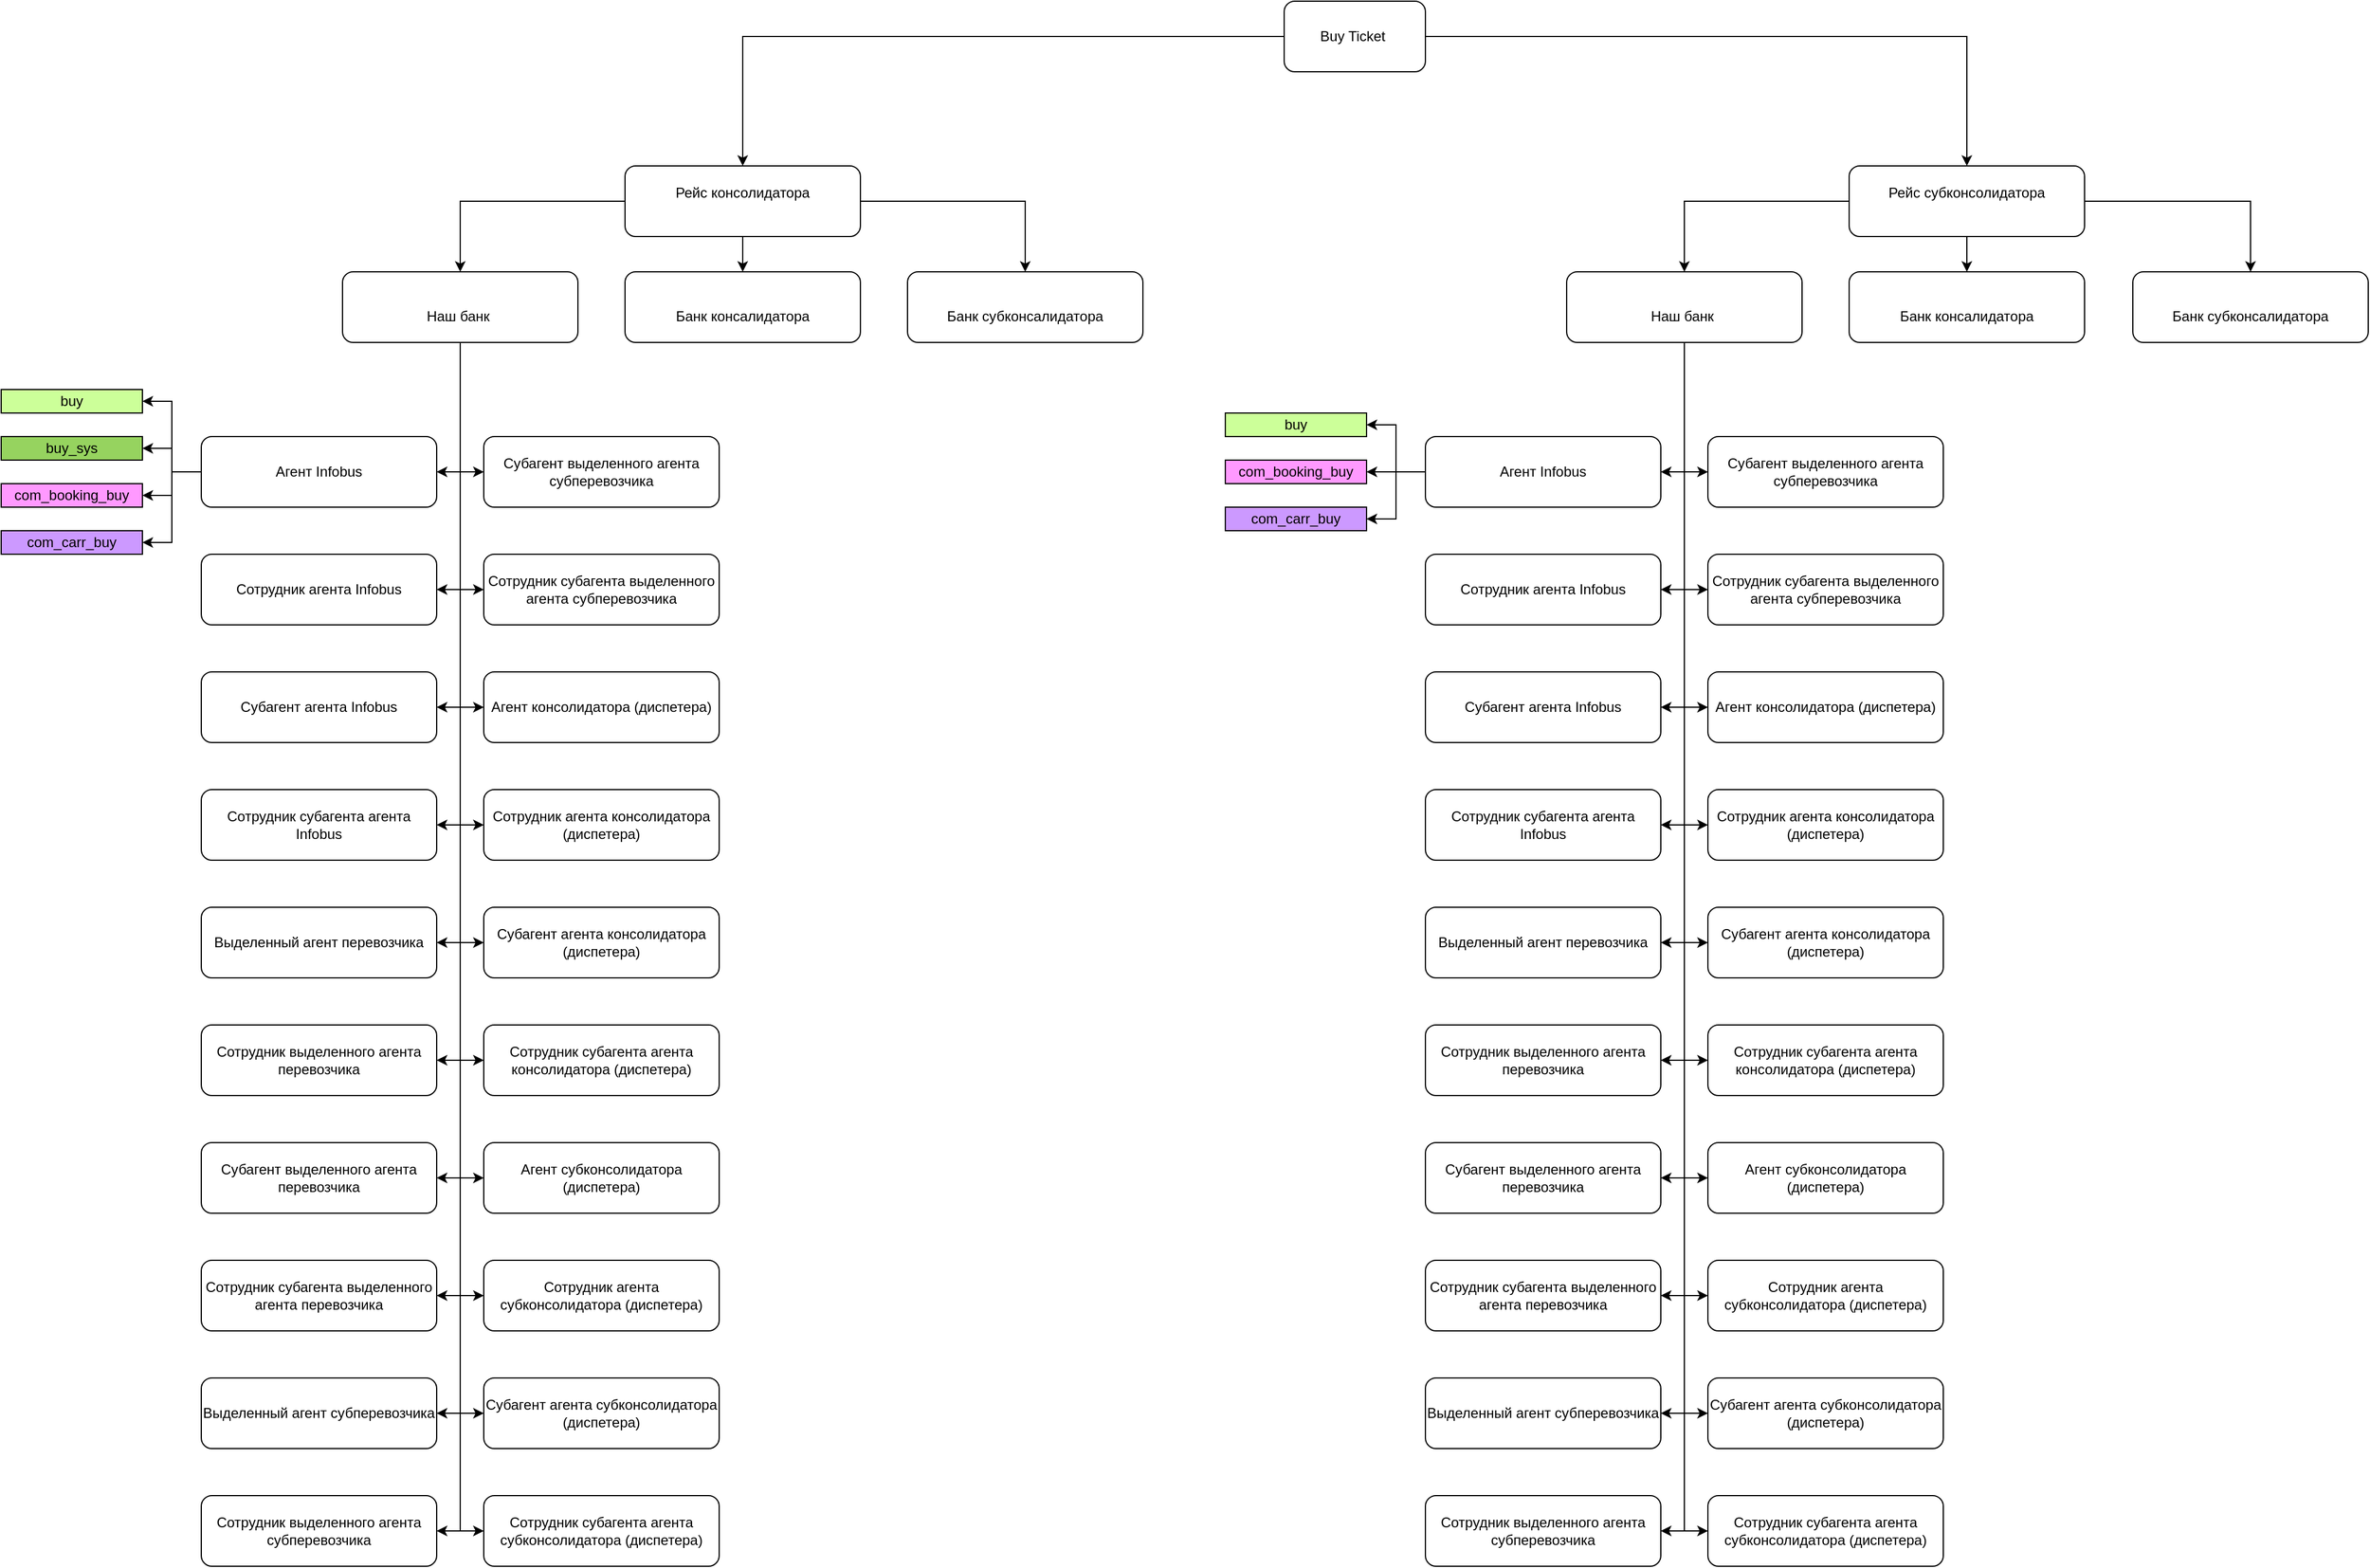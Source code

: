 <mxfile version="26.0.14">
  <diagram id="c8SwogBG_LEO4rgNoQTE" name="Page-1">
    <mxGraphModel dx="3023" dy="2521" grid="1" gridSize="10" guides="1" tooltips="1" connect="1" arrows="1" fold="1" page="1" pageScale="1" pageWidth="827" pageHeight="1169" math="0" shadow="0">
      <root>
        <mxCell id="0" />
        <mxCell id="1" parent="0" />
        <mxCell id="YZYH5bV6EjjOcGXDf1B5-31" style="edgeStyle=orthogonalEdgeStyle;rounded=0;orthogonalLoop=1;jettySize=auto;html=1;entryX=1;entryY=0.5;entryDx=0;entryDy=0;" parent="1" source="2" target="3" edge="1">
          <mxGeometry relative="1" as="geometry" />
        </mxCell>
        <mxCell id="YZYH5bV6EjjOcGXDf1B5-32" style="edgeStyle=orthogonalEdgeStyle;rounded=0;orthogonalLoop=1;jettySize=auto;html=1;entryX=0;entryY=0.5;entryDx=0;entryDy=0;" parent="1" source="2" target="12" edge="1">
          <mxGeometry relative="1" as="geometry" />
        </mxCell>
        <mxCell id="YZYH5bV6EjjOcGXDf1B5-33" style="edgeStyle=orthogonalEdgeStyle;rounded=0;orthogonalLoop=1;jettySize=auto;html=1;entryX=1;entryY=0.5;entryDx=0;entryDy=0;" parent="1" source="2" target="4" edge="1">
          <mxGeometry relative="1" as="geometry" />
        </mxCell>
        <mxCell id="YZYH5bV6EjjOcGXDf1B5-34" style="edgeStyle=orthogonalEdgeStyle;rounded=0;orthogonalLoop=1;jettySize=auto;html=1;entryX=0;entryY=0.5;entryDx=0;entryDy=0;" parent="1" source="2" target="13" edge="1">
          <mxGeometry relative="1" as="geometry" />
        </mxCell>
        <mxCell id="YZYH5bV6EjjOcGXDf1B5-35" style="edgeStyle=orthogonalEdgeStyle;rounded=0;orthogonalLoop=1;jettySize=auto;html=1;entryX=1;entryY=0.5;entryDx=0;entryDy=0;" parent="1" source="2" target="YZYH5bV6EjjOcGXDf1B5-29" edge="1">
          <mxGeometry relative="1" as="geometry" />
        </mxCell>
        <mxCell id="YZYH5bV6EjjOcGXDf1B5-36" style="edgeStyle=orthogonalEdgeStyle;rounded=0;orthogonalLoop=1;jettySize=auto;html=1;entryX=0;entryY=0.5;entryDx=0;entryDy=0;" parent="1" source="2" target="14" edge="1">
          <mxGeometry relative="1" as="geometry" />
        </mxCell>
        <mxCell id="YZYH5bV6EjjOcGXDf1B5-37" style="edgeStyle=orthogonalEdgeStyle;rounded=0;orthogonalLoop=1;jettySize=auto;html=1;entryX=1;entryY=0.5;entryDx=0;entryDy=0;" parent="1" source="2" target="11" edge="1">
          <mxGeometry relative="1" as="geometry" />
        </mxCell>
        <mxCell id="YZYH5bV6EjjOcGXDf1B5-38" style="edgeStyle=orthogonalEdgeStyle;rounded=0;orthogonalLoop=1;jettySize=auto;html=1;entryX=1;entryY=0.5;entryDx=0;entryDy=0;" parent="1" source="2" target="5" edge="1">
          <mxGeometry relative="1" as="geometry" />
        </mxCell>
        <mxCell id="YZYH5bV6EjjOcGXDf1B5-39" style="edgeStyle=orthogonalEdgeStyle;rounded=0;orthogonalLoop=1;jettySize=auto;html=1;entryX=1;entryY=0.5;entryDx=0;entryDy=0;" parent="1" source="2" target="6" edge="1">
          <mxGeometry relative="1" as="geometry" />
        </mxCell>
        <mxCell id="YZYH5bV6EjjOcGXDf1B5-40" style="edgeStyle=orthogonalEdgeStyle;rounded=0;orthogonalLoop=1;jettySize=auto;html=1;entryX=0;entryY=0.5;entryDx=0;entryDy=0;" parent="1" source="2" target="15" edge="1">
          <mxGeometry relative="1" as="geometry" />
        </mxCell>
        <mxCell id="YZYH5bV6EjjOcGXDf1B5-41" style="edgeStyle=orthogonalEdgeStyle;rounded=0;orthogonalLoop=1;jettySize=auto;html=1;entryX=0;entryY=0.5;entryDx=0;entryDy=0;" parent="1" source="2" target="16" edge="1">
          <mxGeometry relative="1" as="geometry" />
        </mxCell>
        <mxCell id="YZYH5bV6EjjOcGXDf1B5-42" style="edgeStyle=orthogonalEdgeStyle;rounded=0;orthogonalLoop=1;jettySize=auto;html=1;entryX=0;entryY=0.5;entryDx=0;entryDy=0;" parent="1" source="2" target="17" edge="1">
          <mxGeometry relative="1" as="geometry" />
        </mxCell>
        <mxCell id="YZYH5bV6EjjOcGXDf1B5-43" style="edgeStyle=orthogonalEdgeStyle;rounded=0;orthogonalLoop=1;jettySize=auto;html=1;entryX=0;entryY=0.5;entryDx=0;entryDy=0;" parent="1" source="2" target="18" edge="1">
          <mxGeometry relative="1" as="geometry" />
        </mxCell>
        <mxCell id="YZYH5bV6EjjOcGXDf1B5-44" style="edgeStyle=orthogonalEdgeStyle;rounded=0;orthogonalLoop=1;jettySize=auto;html=1;entryX=0;entryY=0.5;entryDx=0;entryDy=0;" parent="1" source="2" target="19" edge="1">
          <mxGeometry relative="1" as="geometry" />
        </mxCell>
        <mxCell id="YZYH5bV6EjjOcGXDf1B5-46" style="edgeStyle=orthogonalEdgeStyle;rounded=0;orthogonalLoop=1;jettySize=auto;html=1;entryX=0;entryY=0.5;entryDx=0;entryDy=0;" parent="1" source="2" target="20" edge="1">
          <mxGeometry relative="1" as="geometry" />
        </mxCell>
        <mxCell id="YZYH5bV6EjjOcGXDf1B5-47" style="edgeStyle=orthogonalEdgeStyle;rounded=0;orthogonalLoop=1;jettySize=auto;html=1;entryX=0;entryY=0.5;entryDx=0;entryDy=0;" parent="1" source="2" target="21" edge="1">
          <mxGeometry relative="1" as="geometry" />
        </mxCell>
        <mxCell id="YZYH5bV6EjjOcGXDf1B5-48" style="edgeStyle=orthogonalEdgeStyle;rounded=0;orthogonalLoop=1;jettySize=auto;html=1;entryX=1;entryY=0.5;entryDx=0;entryDy=0;" parent="1" source="2" target="7" edge="1">
          <mxGeometry relative="1" as="geometry" />
        </mxCell>
        <mxCell id="YZYH5bV6EjjOcGXDf1B5-49" style="edgeStyle=orthogonalEdgeStyle;rounded=0;orthogonalLoop=1;jettySize=auto;html=1;entryX=1;entryY=0.5;entryDx=0;entryDy=0;" parent="1" source="2" target="8" edge="1">
          <mxGeometry relative="1" as="geometry" />
        </mxCell>
        <mxCell id="YZYH5bV6EjjOcGXDf1B5-50" style="edgeStyle=orthogonalEdgeStyle;rounded=0;orthogonalLoop=1;jettySize=auto;html=1;entryX=1;entryY=0.5;entryDx=0;entryDy=0;" parent="1" source="2" target="9" edge="1">
          <mxGeometry relative="1" as="geometry" />
        </mxCell>
        <mxCell id="YZYH5bV6EjjOcGXDf1B5-51" style="edgeStyle=orthogonalEdgeStyle;rounded=0;orthogonalLoop=1;jettySize=auto;html=1;entryX=1;entryY=0.5;entryDx=0;entryDy=0;" parent="1" source="2" target="10" edge="1">
          <mxGeometry relative="1" as="geometry" />
        </mxCell>
        <mxCell id="2" value="&#xa;Наш банк " style="shape=rectangle;whiteSpace=wrap;rounded=1;" parent="1" vertex="1">
          <mxGeometry x="40" y="-60" width="200" height="60" as="geometry" />
        </mxCell>
        <mxCell id="YZYH5bV6EjjOcGXDf1B5-25" style="edgeStyle=orthogonalEdgeStyle;rounded=0;orthogonalLoop=1;jettySize=auto;html=1;entryX=0.5;entryY=0;entryDx=0;entryDy=0;" parent="1" source="YZYH5bV6EjjOcGXDf1B5-23" target="2" edge="1">
          <mxGeometry relative="1" as="geometry" />
        </mxCell>
        <mxCell id="YZYH5bV6EjjOcGXDf1B5-26" style="edgeStyle=orthogonalEdgeStyle;rounded=0;orthogonalLoop=1;jettySize=auto;html=1;" parent="1" source="YZYH5bV6EjjOcGXDf1B5-23" target="YZYH5bV6EjjOcGXDf1B5-24" edge="1">
          <mxGeometry relative="1" as="geometry" />
        </mxCell>
        <mxCell id="YZYH5bV6EjjOcGXDf1B5-28" style="edgeStyle=orthogonalEdgeStyle;rounded=0;orthogonalLoop=1;jettySize=auto;html=1;" parent="1" source="YZYH5bV6EjjOcGXDf1B5-23" target="YZYH5bV6EjjOcGXDf1B5-27" edge="1">
          <mxGeometry relative="1" as="geometry" />
        </mxCell>
        <mxCell id="YZYH5bV6EjjOcGXDf1B5-23" value="Рейс консолидатора&#xa;" style="shape=rectangle;whiteSpace=wrap;rounded=1;" parent="1" vertex="1">
          <mxGeometry x="280" y="-150" width="200" height="60" as="geometry" />
        </mxCell>
        <mxCell id="YZYH5bV6EjjOcGXDf1B5-24" value="&#xa;Банк субконсалидатора" style="shape=rectangle;whiteSpace=wrap;rounded=1;" parent="1" vertex="1">
          <mxGeometry x="520" y="-60" width="200" height="60" as="geometry" />
        </mxCell>
        <mxCell id="YZYH5bV6EjjOcGXDf1B5-27" value="&#xa;Банк консалидатора" style="shape=rectangle;whiteSpace=wrap;rounded=1;" parent="1" vertex="1">
          <mxGeometry x="280" y="-60" width="200" height="60" as="geometry" />
        </mxCell>
        <mxCell id="YZYH5bV6EjjOcGXDf1B5-53" style="edgeStyle=orthogonalEdgeStyle;rounded=0;orthogonalLoop=1;jettySize=auto;html=1;entryX=0.5;entryY=0;entryDx=0;entryDy=0;" parent="1" source="YZYH5bV6EjjOcGXDf1B5-52" target="YZYH5bV6EjjOcGXDf1B5-23" edge="1">
          <mxGeometry relative="1" as="geometry" />
        </mxCell>
        <mxCell id="bzCzXuVsMwhWkdepbxSH-56" style="edgeStyle=orthogonalEdgeStyle;rounded=0;orthogonalLoop=1;jettySize=auto;html=1;entryX=0.5;entryY=0;entryDx=0;entryDy=0;" edge="1" parent="1" source="YZYH5bV6EjjOcGXDf1B5-52" target="bzCzXuVsMwhWkdepbxSH-55">
          <mxGeometry relative="1" as="geometry" />
        </mxCell>
        <mxCell id="YZYH5bV6EjjOcGXDf1B5-52" value="Buy Ticket&amp;nbsp;" style="rounded=1;whiteSpace=wrap;html=1;" parent="1" vertex="1">
          <mxGeometry x="840" y="-290" width="120" height="60" as="geometry" />
        </mxCell>
        <mxCell id="bzCzXuVsMwhWkdepbxSH-21" value="" style="group;collapsible=1;" vertex="1" connectable="0" parent="1">
          <mxGeometry x="-250" y="40" width="610" height="1000" as="geometry" />
        </mxCell>
        <mxCell id="YZYH5bV6EjjOcGXDf1B5-65" style="edgeStyle=orthogonalEdgeStyle;rounded=0;orthogonalLoop=1;jettySize=auto;html=1;entryX=1;entryY=0.5;entryDx=0;entryDy=0;" parent="bzCzXuVsMwhWkdepbxSH-21" source="3" target="YZYH5bV6EjjOcGXDf1B5-61" edge="1">
          <mxGeometry relative="1" as="geometry" />
        </mxCell>
        <mxCell id="YZYH5bV6EjjOcGXDf1B5-66" style="edgeStyle=orthogonalEdgeStyle;rounded=0;orthogonalLoop=1;jettySize=auto;html=1;entryX=1;entryY=0.5;entryDx=0;entryDy=0;" parent="bzCzXuVsMwhWkdepbxSH-21" source="3" target="YZYH5bV6EjjOcGXDf1B5-63" edge="1">
          <mxGeometry relative="1" as="geometry" />
        </mxCell>
        <mxCell id="YZYH5bV6EjjOcGXDf1B5-67" style="edgeStyle=orthogonalEdgeStyle;rounded=0;orthogonalLoop=1;jettySize=auto;html=1;entryX=1;entryY=0.5;entryDx=0;entryDy=0;" parent="bzCzXuVsMwhWkdepbxSH-21" source="3" target="YZYH5bV6EjjOcGXDf1B5-62" edge="1">
          <mxGeometry relative="1" as="geometry" />
        </mxCell>
        <mxCell id="YZYH5bV6EjjOcGXDf1B5-68" style="edgeStyle=orthogonalEdgeStyle;rounded=0;orthogonalLoop=1;jettySize=auto;html=1;entryX=1;entryY=0.5;entryDx=0;entryDy=0;" parent="bzCzXuVsMwhWkdepbxSH-21" source="3" target="YZYH5bV6EjjOcGXDf1B5-64" edge="1">
          <mxGeometry relative="1" as="geometry" />
        </mxCell>
        <mxCell id="3" value="Агент Infobus" style="shape=rectangle;whiteSpace=wrap;rounded=1;" parent="bzCzXuVsMwhWkdepbxSH-21" vertex="1">
          <mxGeometry x="170" y="40" width="200" height="60" as="geometry" />
        </mxCell>
        <mxCell id="4" value="Сотрудник агента Infobus" style="shape=rectangle;whiteSpace=wrap;rounded=1;" parent="bzCzXuVsMwhWkdepbxSH-21" vertex="1">
          <mxGeometry x="170" y="140" width="200" height="60" as="geometry" />
        </mxCell>
        <mxCell id="5" value="Сотрудник субагента агента Infobus" style="shape=rectangle;whiteSpace=wrap;rounded=1;" parent="bzCzXuVsMwhWkdepbxSH-21" vertex="1">
          <mxGeometry x="170" y="340" width="200" height="60" as="geometry" />
        </mxCell>
        <mxCell id="6" value="Выделенный агент перевозчика" style="shape=rectangle;whiteSpace=wrap;rounded=1;" parent="bzCzXuVsMwhWkdepbxSH-21" vertex="1">
          <mxGeometry x="170" y="440" width="200" height="60" as="geometry" />
        </mxCell>
        <mxCell id="7" value="Сотрудник выделенного агента перевозчика" style="shape=rectangle;whiteSpace=wrap;rounded=1;" parent="bzCzXuVsMwhWkdepbxSH-21" vertex="1">
          <mxGeometry x="170" y="540" width="200" height="60" as="geometry" />
        </mxCell>
        <mxCell id="8" value="Субагент выделенного агента перевозчика" style="shape=rectangle;whiteSpace=wrap;rounded=1;" parent="bzCzXuVsMwhWkdepbxSH-21" vertex="1">
          <mxGeometry x="170" y="640" width="200" height="60" as="geometry" />
        </mxCell>
        <mxCell id="9" value="Сотрудник субагента выделенного агента перевозчика" style="shape=rectangle;whiteSpace=wrap;rounded=1;" parent="bzCzXuVsMwhWkdepbxSH-21" vertex="1">
          <mxGeometry x="170" y="740" width="200" height="60" as="geometry" />
        </mxCell>
        <mxCell id="10" value="Выделенный агент субперевозчика" style="shape=rectangle;whiteSpace=wrap;rounded=1;" parent="bzCzXuVsMwhWkdepbxSH-21" vertex="1">
          <mxGeometry x="170" y="840" width="200" height="60" as="geometry" />
        </mxCell>
        <mxCell id="11" value="Сотрудник выделенного агента субперевозчика" style="shape=rectangle;whiteSpace=wrap;rounded=1;" parent="bzCzXuVsMwhWkdepbxSH-21" vertex="1">
          <mxGeometry x="170" y="940" width="200" height="60" as="geometry" />
        </mxCell>
        <mxCell id="12" value="Субагент выделенного агента субперевозчика" style="shape=rectangle;whiteSpace=wrap;rounded=1;" parent="bzCzXuVsMwhWkdepbxSH-21" vertex="1">
          <mxGeometry x="410" y="40" width="200" height="60" as="geometry" />
        </mxCell>
        <mxCell id="13" value="Сотрудник субагента выделенного агента субперевозчика" style="shape=rectangle;whiteSpace=wrap;rounded=1;" parent="bzCzXuVsMwhWkdepbxSH-21" vertex="1">
          <mxGeometry x="410" y="140" width="200" height="60" as="geometry" />
        </mxCell>
        <mxCell id="14" value="Агент консолидатора (диспетера)" style="shape=rectangle;whiteSpace=wrap;rounded=1;" parent="bzCzXuVsMwhWkdepbxSH-21" vertex="1">
          <mxGeometry x="410" y="240" width="200" height="60" as="geometry" />
        </mxCell>
        <mxCell id="15" value="Сотрудник агента консолидатора (диспетера)" style="shape=rectangle;whiteSpace=wrap;rounded=1;" parent="bzCzXuVsMwhWkdepbxSH-21" vertex="1">
          <mxGeometry x="410" y="340" width="200" height="60" as="geometry" />
        </mxCell>
        <mxCell id="16" value="Субагент агента консолидатора (диспетера)" style="shape=rectangle;whiteSpace=wrap;rounded=1;" parent="bzCzXuVsMwhWkdepbxSH-21" vertex="1">
          <mxGeometry x="410" y="440" width="200" height="60" as="geometry" />
        </mxCell>
        <mxCell id="17" value="Сотрудник субагента агента консолидатора (диспетера)" style="shape=rectangle;whiteSpace=wrap;rounded=1;" parent="bzCzXuVsMwhWkdepbxSH-21" vertex="1">
          <mxGeometry x="410" y="540" width="200" height="60" as="geometry" />
        </mxCell>
        <mxCell id="18" value="Агент субконсолидатора (диспетера)" style="shape=rectangle;whiteSpace=wrap;rounded=1;" parent="bzCzXuVsMwhWkdepbxSH-21" vertex="1">
          <mxGeometry x="410" y="640" width="200" height="60" as="geometry" />
        </mxCell>
        <mxCell id="19" value="Сотрудник агента субконсолидатора (диспетера)" style="shape=rectangle;whiteSpace=wrap;rounded=1;" parent="bzCzXuVsMwhWkdepbxSH-21" vertex="1">
          <mxGeometry x="410" y="740" width="200" height="60" as="geometry" />
        </mxCell>
        <mxCell id="20" value="Субагент агента субконсолидатора (диспетера)" style="shape=rectangle;whiteSpace=wrap;rounded=1;" parent="bzCzXuVsMwhWkdepbxSH-21" vertex="1">
          <mxGeometry x="410" y="840" width="200" height="60" as="geometry" />
        </mxCell>
        <mxCell id="21" value="Сотрудник субагента агента субконсолидатора (диспетера)" style="shape=rectangle;whiteSpace=wrap;rounded=1;" parent="bzCzXuVsMwhWkdepbxSH-21" vertex="1">
          <mxGeometry x="410" y="940" width="200" height="60" as="geometry" />
        </mxCell>
        <mxCell id="YZYH5bV6EjjOcGXDf1B5-29" value="Субагент агента Infobus" style="shape=rectangle;whiteSpace=wrap;rounded=1;" parent="bzCzXuVsMwhWkdepbxSH-21" vertex="1">
          <mxGeometry x="170" y="240" width="200" height="60" as="geometry" />
        </mxCell>
        <mxCell id="YZYH5bV6EjjOcGXDf1B5-61" value="buy" style="rounded=0;whiteSpace=wrap;html=1;fillColor=light-dark(#CCFF99,var(--ge-dark-color, #121212));" parent="bzCzXuVsMwhWkdepbxSH-21" vertex="1">
          <mxGeometry width="120" height="20" as="geometry" />
        </mxCell>
        <mxCell id="YZYH5bV6EjjOcGXDf1B5-62" value="buy_sys" style="rounded=0;whiteSpace=wrap;html=1;fillColor=light-dark(#96D35F,var(--ge-dark-color, #121212));" parent="bzCzXuVsMwhWkdepbxSH-21" vertex="1">
          <mxGeometry y="40" width="120" height="20" as="geometry" />
        </mxCell>
        <mxCell id="YZYH5bV6EjjOcGXDf1B5-63" value="com_carr_buy" style="rounded=0;whiteSpace=wrap;html=1;fillColor=light-dark(#CC99FF,var(--ge-dark-color, #121212));" parent="bzCzXuVsMwhWkdepbxSH-21" vertex="1">
          <mxGeometry y="120" width="120" height="20" as="geometry" />
        </mxCell>
        <mxCell id="YZYH5bV6EjjOcGXDf1B5-64" value="com_booking_buy" style="rounded=0;whiteSpace=wrap;html=1;fillColor=light-dark(#FF99FF,var(--ge-dark-color, #121212));" parent="bzCzXuVsMwhWkdepbxSH-21" vertex="1">
          <mxGeometry y="80" width="120" height="20" as="geometry" />
        </mxCell>
        <mxCell id="bzCzXuVsMwhWkdepbxSH-60" style="edgeStyle=orthogonalEdgeStyle;rounded=0;orthogonalLoop=1;jettySize=auto;html=1;entryX=0.5;entryY=0;entryDx=0;entryDy=0;" edge="1" parent="1" source="bzCzXuVsMwhWkdepbxSH-55" target="bzCzXuVsMwhWkdepbxSH-57">
          <mxGeometry relative="1" as="geometry" />
        </mxCell>
        <mxCell id="bzCzXuVsMwhWkdepbxSH-61" style="edgeStyle=orthogonalEdgeStyle;rounded=0;orthogonalLoop=1;jettySize=auto;html=1;entryX=0.5;entryY=0;entryDx=0;entryDy=0;" edge="1" parent="1" source="bzCzXuVsMwhWkdepbxSH-55" target="bzCzXuVsMwhWkdepbxSH-59">
          <mxGeometry relative="1" as="geometry" />
        </mxCell>
        <mxCell id="bzCzXuVsMwhWkdepbxSH-62" style="edgeStyle=orthogonalEdgeStyle;rounded=0;orthogonalLoop=1;jettySize=auto;html=1;entryX=0.5;entryY=0;entryDx=0;entryDy=0;" edge="1" parent="1" source="bzCzXuVsMwhWkdepbxSH-55" target="bzCzXuVsMwhWkdepbxSH-58">
          <mxGeometry relative="1" as="geometry" />
        </mxCell>
        <mxCell id="bzCzXuVsMwhWkdepbxSH-55" value="Рейс субконсолидатора&#xa;" style="shape=rectangle;whiteSpace=wrap;rounded=1;" vertex="1" parent="1">
          <mxGeometry x="1320" y="-150" width="200" height="60" as="geometry" />
        </mxCell>
        <mxCell id="bzCzXuVsMwhWkdepbxSH-92" style="edgeStyle=orthogonalEdgeStyle;rounded=0;orthogonalLoop=1;jettySize=auto;html=1;entryX=1;entryY=0.5;entryDx=0;entryDy=0;" edge="1" parent="1" source="bzCzXuVsMwhWkdepbxSH-57" target="bzCzXuVsMwhWkdepbxSH-68">
          <mxGeometry relative="1" as="geometry" />
        </mxCell>
        <mxCell id="bzCzXuVsMwhWkdepbxSH-93" style="edgeStyle=orthogonalEdgeStyle;rounded=0;orthogonalLoop=1;jettySize=auto;html=1;entryX=1;entryY=0.5;entryDx=0;entryDy=0;" edge="1" parent="1" source="bzCzXuVsMwhWkdepbxSH-57" target="bzCzXuVsMwhWkdepbxSH-69">
          <mxGeometry relative="1" as="geometry" />
        </mxCell>
        <mxCell id="bzCzXuVsMwhWkdepbxSH-94" style="edgeStyle=orthogonalEdgeStyle;rounded=0;orthogonalLoop=1;jettySize=auto;html=1;entryX=1;entryY=0.5;entryDx=0;entryDy=0;" edge="1" parent="1" source="bzCzXuVsMwhWkdepbxSH-57" target="bzCzXuVsMwhWkdepbxSH-87">
          <mxGeometry relative="1" as="geometry" />
        </mxCell>
        <mxCell id="bzCzXuVsMwhWkdepbxSH-95" style="edgeStyle=orthogonalEdgeStyle;rounded=0;orthogonalLoop=1;jettySize=auto;html=1;entryX=0;entryY=0.5;entryDx=0;entryDy=0;" edge="1" parent="1" source="bzCzXuVsMwhWkdepbxSH-57" target="bzCzXuVsMwhWkdepbxSH-77">
          <mxGeometry relative="1" as="geometry" />
        </mxCell>
        <mxCell id="bzCzXuVsMwhWkdepbxSH-96" style="edgeStyle=orthogonalEdgeStyle;rounded=0;orthogonalLoop=1;jettySize=auto;html=1;entryX=0;entryY=0.5;entryDx=0;entryDy=0;" edge="1" parent="1" source="bzCzXuVsMwhWkdepbxSH-57" target="bzCzXuVsMwhWkdepbxSH-78">
          <mxGeometry relative="1" as="geometry" />
        </mxCell>
        <mxCell id="bzCzXuVsMwhWkdepbxSH-97" style="edgeStyle=orthogonalEdgeStyle;rounded=0;orthogonalLoop=1;jettySize=auto;html=1;entryX=0;entryY=0.5;entryDx=0;entryDy=0;" edge="1" parent="1" source="bzCzXuVsMwhWkdepbxSH-57" target="bzCzXuVsMwhWkdepbxSH-79">
          <mxGeometry relative="1" as="geometry" />
        </mxCell>
        <mxCell id="bzCzXuVsMwhWkdepbxSH-98" style="edgeStyle=orthogonalEdgeStyle;rounded=0;orthogonalLoop=1;jettySize=auto;html=1;entryX=1;entryY=0.5;entryDx=0;entryDy=0;" edge="1" parent="1" source="bzCzXuVsMwhWkdepbxSH-57" target="bzCzXuVsMwhWkdepbxSH-70">
          <mxGeometry relative="1" as="geometry" />
        </mxCell>
        <mxCell id="bzCzXuVsMwhWkdepbxSH-99" style="edgeStyle=orthogonalEdgeStyle;rounded=0;orthogonalLoop=1;jettySize=auto;html=1;entryX=0;entryY=0.5;entryDx=0;entryDy=0;" edge="1" parent="1" source="bzCzXuVsMwhWkdepbxSH-57" target="bzCzXuVsMwhWkdepbxSH-80">
          <mxGeometry relative="1" as="geometry" />
        </mxCell>
        <mxCell id="bzCzXuVsMwhWkdepbxSH-100" style="edgeStyle=orthogonalEdgeStyle;rounded=0;orthogonalLoop=1;jettySize=auto;html=1;entryX=1;entryY=0.5;entryDx=0;entryDy=0;" edge="1" parent="1" source="bzCzXuVsMwhWkdepbxSH-57" target="bzCzXuVsMwhWkdepbxSH-71">
          <mxGeometry relative="1" as="geometry" />
        </mxCell>
        <mxCell id="bzCzXuVsMwhWkdepbxSH-101" style="edgeStyle=orthogonalEdgeStyle;rounded=0;orthogonalLoop=1;jettySize=auto;html=1;entryX=1;entryY=0.5;entryDx=0;entryDy=0;" edge="1" parent="1" source="bzCzXuVsMwhWkdepbxSH-57" target="bzCzXuVsMwhWkdepbxSH-72">
          <mxGeometry relative="1" as="geometry" />
        </mxCell>
        <mxCell id="bzCzXuVsMwhWkdepbxSH-102" style="edgeStyle=orthogonalEdgeStyle;rounded=0;orthogonalLoop=1;jettySize=auto;html=1;entryX=1;entryY=0.5;entryDx=0;entryDy=0;" edge="1" parent="1" source="bzCzXuVsMwhWkdepbxSH-57" target="bzCzXuVsMwhWkdepbxSH-73">
          <mxGeometry relative="1" as="geometry" />
        </mxCell>
        <mxCell id="bzCzXuVsMwhWkdepbxSH-103" style="edgeStyle=orthogonalEdgeStyle;rounded=0;orthogonalLoop=1;jettySize=auto;html=1;entryX=1;entryY=0.5;entryDx=0;entryDy=0;" edge="1" parent="1" source="bzCzXuVsMwhWkdepbxSH-57" target="bzCzXuVsMwhWkdepbxSH-74">
          <mxGeometry relative="1" as="geometry" />
        </mxCell>
        <mxCell id="bzCzXuVsMwhWkdepbxSH-104" style="edgeStyle=orthogonalEdgeStyle;rounded=0;orthogonalLoop=1;jettySize=auto;html=1;entryX=1;entryY=0.5;entryDx=0;entryDy=0;" edge="1" parent="1" source="bzCzXuVsMwhWkdepbxSH-57" target="bzCzXuVsMwhWkdepbxSH-75">
          <mxGeometry relative="1" as="geometry" />
        </mxCell>
        <mxCell id="bzCzXuVsMwhWkdepbxSH-105" style="edgeStyle=orthogonalEdgeStyle;rounded=0;orthogonalLoop=1;jettySize=auto;html=1;entryX=1;entryY=0.5;entryDx=0;entryDy=0;" edge="1" parent="1" source="bzCzXuVsMwhWkdepbxSH-57" target="bzCzXuVsMwhWkdepbxSH-76">
          <mxGeometry relative="1" as="geometry" />
        </mxCell>
        <mxCell id="bzCzXuVsMwhWkdepbxSH-106" style="edgeStyle=orthogonalEdgeStyle;rounded=0;orthogonalLoop=1;jettySize=auto;html=1;entryX=0;entryY=0.5;entryDx=0;entryDy=0;" edge="1" parent="1" source="bzCzXuVsMwhWkdepbxSH-57" target="bzCzXuVsMwhWkdepbxSH-86">
          <mxGeometry relative="1" as="geometry" />
        </mxCell>
        <mxCell id="bzCzXuVsMwhWkdepbxSH-107" style="edgeStyle=orthogonalEdgeStyle;rounded=0;orthogonalLoop=1;jettySize=auto;html=1;entryX=0;entryY=0.5;entryDx=0;entryDy=0;" edge="1" parent="1" source="bzCzXuVsMwhWkdepbxSH-57" target="bzCzXuVsMwhWkdepbxSH-81">
          <mxGeometry relative="1" as="geometry" />
        </mxCell>
        <mxCell id="bzCzXuVsMwhWkdepbxSH-108" style="edgeStyle=orthogonalEdgeStyle;rounded=0;orthogonalLoop=1;jettySize=auto;html=1;entryX=0;entryY=0.5;entryDx=0;entryDy=0;" edge="1" parent="1" source="bzCzXuVsMwhWkdepbxSH-57" target="bzCzXuVsMwhWkdepbxSH-82">
          <mxGeometry relative="1" as="geometry" />
        </mxCell>
        <mxCell id="bzCzXuVsMwhWkdepbxSH-109" style="edgeStyle=orthogonalEdgeStyle;rounded=0;orthogonalLoop=1;jettySize=auto;html=1;entryX=0;entryY=0.5;entryDx=0;entryDy=0;" edge="1" parent="1" source="bzCzXuVsMwhWkdepbxSH-57" target="bzCzXuVsMwhWkdepbxSH-83">
          <mxGeometry relative="1" as="geometry" />
        </mxCell>
        <mxCell id="bzCzXuVsMwhWkdepbxSH-110" style="edgeStyle=orthogonalEdgeStyle;rounded=0;orthogonalLoop=1;jettySize=auto;html=1;entryX=0;entryY=0.5;entryDx=0;entryDy=0;" edge="1" parent="1" source="bzCzXuVsMwhWkdepbxSH-57" target="bzCzXuVsMwhWkdepbxSH-84">
          <mxGeometry relative="1" as="geometry" />
        </mxCell>
        <mxCell id="bzCzXuVsMwhWkdepbxSH-111" style="edgeStyle=orthogonalEdgeStyle;rounded=0;orthogonalLoop=1;jettySize=auto;html=1;entryX=0;entryY=0.5;entryDx=0;entryDy=0;" edge="1" parent="1" source="bzCzXuVsMwhWkdepbxSH-57" target="bzCzXuVsMwhWkdepbxSH-85">
          <mxGeometry relative="1" as="geometry" />
        </mxCell>
        <mxCell id="bzCzXuVsMwhWkdepbxSH-57" value="&#xa;Наш банк " style="shape=rectangle;whiteSpace=wrap;rounded=1;" vertex="1" parent="1">
          <mxGeometry x="1080" y="-60" width="200" height="60" as="geometry" />
        </mxCell>
        <mxCell id="bzCzXuVsMwhWkdepbxSH-58" value="&#xa;Банк субконсалидатора" style="shape=rectangle;whiteSpace=wrap;rounded=1;" vertex="1" parent="1">
          <mxGeometry x="1561" y="-60" width="200" height="60" as="geometry" />
        </mxCell>
        <mxCell id="bzCzXuVsMwhWkdepbxSH-59" value="&#xa;Банк консалидатора" style="shape=rectangle;whiteSpace=wrap;rounded=1;" vertex="1" parent="1">
          <mxGeometry x="1320" y="-60" width="200" height="60" as="geometry" />
        </mxCell>
        <mxCell id="bzCzXuVsMwhWkdepbxSH-64" style="edgeStyle=orthogonalEdgeStyle;rounded=0;orthogonalLoop=1;jettySize=auto;html=1;entryX=1;entryY=0.5;entryDx=0;entryDy=0;" edge="1" parent="1" source="bzCzXuVsMwhWkdepbxSH-68" target="bzCzXuVsMwhWkdepbxSH-88">
          <mxGeometry relative="1" as="geometry" />
        </mxCell>
        <mxCell id="bzCzXuVsMwhWkdepbxSH-65" style="edgeStyle=orthogonalEdgeStyle;rounded=0;orthogonalLoop=1;jettySize=auto;html=1;entryX=1;entryY=0.5;entryDx=0;entryDy=0;" edge="1" parent="1" source="bzCzXuVsMwhWkdepbxSH-68" target="bzCzXuVsMwhWkdepbxSH-90">
          <mxGeometry relative="1" as="geometry" />
        </mxCell>
        <mxCell id="bzCzXuVsMwhWkdepbxSH-67" style="edgeStyle=orthogonalEdgeStyle;rounded=0;orthogonalLoop=1;jettySize=auto;html=1;entryX=1;entryY=0.5;entryDx=0;entryDy=0;" edge="1" parent="1" source="bzCzXuVsMwhWkdepbxSH-68" target="bzCzXuVsMwhWkdepbxSH-91">
          <mxGeometry relative="1" as="geometry" />
        </mxCell>
        <mxCell id="bzCzXuVsMwhWkdepbxSH-68" value="Агент Infobus" style="shape=rectangle;whiteSpace=wrap;rounded=1;container=0;" vertex="1" parent="1">
          <mxGeometry x="960" y="80" width="200" height="60" as="geometry" />
        </mxCell>
        <mxCell id="bzCzXuVsMwhWkdepbxSH-69" value="Сотрудник агента Infobus" style="shape=rectangle;whiteSpace=wrap;rounded=1;container=0;" vertex="1" parent="1">
          <mxGeometry x="960" y="180" width="200" height="60" as="geometry" />
        </mxCell>
        <mxCell id="bzCzXuVsMwhWkdepbxSH-70" value="Сотрудник субагента агента Infobus" style="shape=rectangle;whiteSpace=wrap;rounded=1;container=0;" vertex="1" parent="1">
          <mxGeometry x="960" y="380" width="200" height="60" as="geometry" />
        </mxCell>
        <mxCell id="bzCzXuVsMwhWkdepbxSH-71" value="Выделенный агент перевозчика" style="shape=rectangle;whiteSpace=wrap;rounded=1;container=0;" vertex="1" parent="1">
          <mxGeometry x="960" y="480" width="200" height="60" as="geometry" />
        </mxCell>
        <mxCell id="bzCzXuVsMwhWkdepbxSH-72" value="Сотрудник выделенного агента перевозчика" style="shape=rectangle;whiteSpace=wrap;rounded=1;container=0;" vertex="1" parent="1">
          <mxGeometry x="960" y="580" width="200" height="60" as="geometry" />
        </mxCell>
        <mxCell id="bzCzXuVsMwhWkdepbxSH-73" value="Субагент выделенного агента перевозчика" style="shape=rectangle;whiteSpace=wrap;rounded=1;container=0;" vertex="1" parent="1">
          <mxGeometry x="960" y="680" width="200" height="60" as="geometry" />
        </mxCell>
        <mxCell id="bzCzXuVsMwhWkdepbxSH-74" value="Сотрудник субагента выделенного агента перевозчика" style="shape=rectangle;whiteSpace=wrap;rounded=1;container=0;" vertex="1" parent="1">
          <mxGeometry x="960" y="780" width="200" height="60" as="geometry" />
        </mxCell>
        <mxCell id="bzCzXuVsMwhWkdepbxSH-75" value="Выделенный агент субперевозчика" style="shape=rectangle;whiteSpace=wrap;rounded=1;container=0;" vertex="1" parent="1">
          <mxGeometry x="960" y="880" width="200" height="60" as="geometry" />
        </mxCell>
        <mxCell id="bzCzXuVsMwhWkdepbxSH-76" value="Сотрудник выделенного агента субперевозчика" style="shape=rectangle;whiteSpace=wrap;rounded=1;container=0;" vertex="1" parent="1">
          <mxGeometry x="960" y="980" width="200" height="60" as="geometry" />
        </mxCell>
        <mxCell id="bzCzXuVsMwhWkdepbxSH-77" value="Субагент выделенного агента субперевозчика" style="shape=rectangle;whiteSpace=wrap;rounded=1;container=0;" vertex="1" parent="1">
          <mxGeometry x="1200" y="80" width="200" height="60" as="geometry" />
        </mxCell>
        <mxCell id="bzCzXuVsMwhWkdepbxSH-78" value="Сотрудник субагента выделенного агента субперевозчика" style="shape=rectangle;whiteSpace=wrap;rounded=1;container=0;" vertex="1" parent="1">
          <mxGeometry x="1200" y="180" width="200" height="60" as="geometry" />
        </mxCell>
        <mxCell id="bzCzXuVsMwhWkdepbxSH-79" value="Агент консолидатора (диспетера)" style="shape=rectangle;whiteSpace=wrap;rounded=1;container=0;" vertex="1" parent="1">
          <mxGeometry x="1200" y="280" width="200" height="60" as="geometry" />
        </mxCell>
        <mxCell id="bzCzXuVsMwhWkdepbxSH-80" value="Сотрудник агента консолидатора (диспетера)" style="shape=rectangle;whiteSpace=wrap;rounded=1;container=0;" vertex="1" parent="1">
          <mxGeometry x="1200" y="380" width="200" height="60" as="geometry" />
        </mxCell>
        <mxCell id="bzCzXuVsMwhWkdepbxSH-81" value="Субагент агента консолидатора (диспетера)" style="shape=rectangle;whiteSpace=wrap;rounded=1;container=0;" vertex="1" parent="1">
          <mxGeometry x="1200" y="480" width="200" height="60" as="geometry" />
        </mxCell>
        <mxCell id="bzCzXuVsMwhWkdepbxSH-82" value="Сотрудник субагента агента консолидатора (диспетера)" style="shape=rectangle;whiteSpace=wrap;rounded=1;container=0;" vertex="1" parent="1">
          <mxGeometry x="1200" y="580" width="200" height="60" as="geometry" />
        </mxCell>
        <mxCell id="bzCzXuVsMwhWkdepbxSH-83" value="Агент субконсолидатора (диспетера)" style="shape=rectangle;whiteSpace=wrap;rounded=1;container=0;" vertex="1" parent="1">
          <mxGeometry x="1200" y="680" width="200" height="60" as="geometry" />
        </mxCell>
        <mxCell id="bzCzXuVsMwhWkdepbxSH-84" value="Сотрудник агента субконсолидатора (диспетера)" style="shape=rectangle;whiteSpace=wrap;rounded=1;container=0;" vertex="1" parent="1">
          <mxGeometry x="1200" y="780" width="200" height="60" as="geometry" />
        </mxCell>
        <mxCell id="bzCzXuVsMwhWkdepbxSH-85" value="Субагент агента субконсолидатора (диспетера)" style="shape=rectangle;whiteSpace=wrap;rounded=1;container=0;" vertex="1" parent="1">
          <mxGeometry x="1200" y="880" width="200" height="60" as="geometry" />
        </mxCell>
        <mxCell id="bzCzXuVsMwhWkdepbxSH-86" value="Сотрудник субагента агента субконсолидатора (диспетера)" style="shape=rectangle;whiteSpace=wrap;rounded=1;container=0;" vertex="1" parent="1">
          <mxGeometry x="1200" y="980" width="200" height="60" as="geometry" />
        </mxCell>
        <mxCell id="bzCzXuVsMwhWkdepbxSH-87" value="Субагент агента Infobus" style="shape=rectangle;whiteSpace=wrap;rounded=1;container=0;" vertex="1" parent="1">
          <mxGeometry x="960" y="280" width="200" height="60" as="geometry" />
        </mxCell>
        <mxCell id="bzCzXuVsMwhWkdepbxSH-88" value="buy" style="rounded=0;whiteSpace=wrap;html=1;fillColor=light-dark(#CCFF99,var(--ge-dark-color, #121212));container=0;" vertex="1" parent="1">
          <mxGeometry x="790" y="60" width="120" height="20" as="geometry" />
        </mxCell>
        <mxCell id="bzCzXuVsMwhWkdepbxSH-90" value="com_carr_buy" style="rounded=0;whiteSpace=wrap;html=1;fillColor=light-dark(#CC99FF,var(--ge-dark-color, #121212));container=0;" vertex="1" parent="1">
          <mxGeometry x="790" y="140" width="120" height="20" as="geometry" />
        </mxCell>
        <mxCell id="bzCzXuVsMwhWkdepbxSH-91" value="com_booking_buy" style="rounded=0;whiteSpace=wrap;html=1;fillColor=light-dark(#FF99FF,var(--ge-dark-color, #121212));container=0;" vertex="1" parent="1">
          <mxGeometry x="790" y="100" width="120" height="20" as="geometry" />
        </mxCell>
      </root>
    </mxGraphModel>
  </diagram>
</mxfile>
